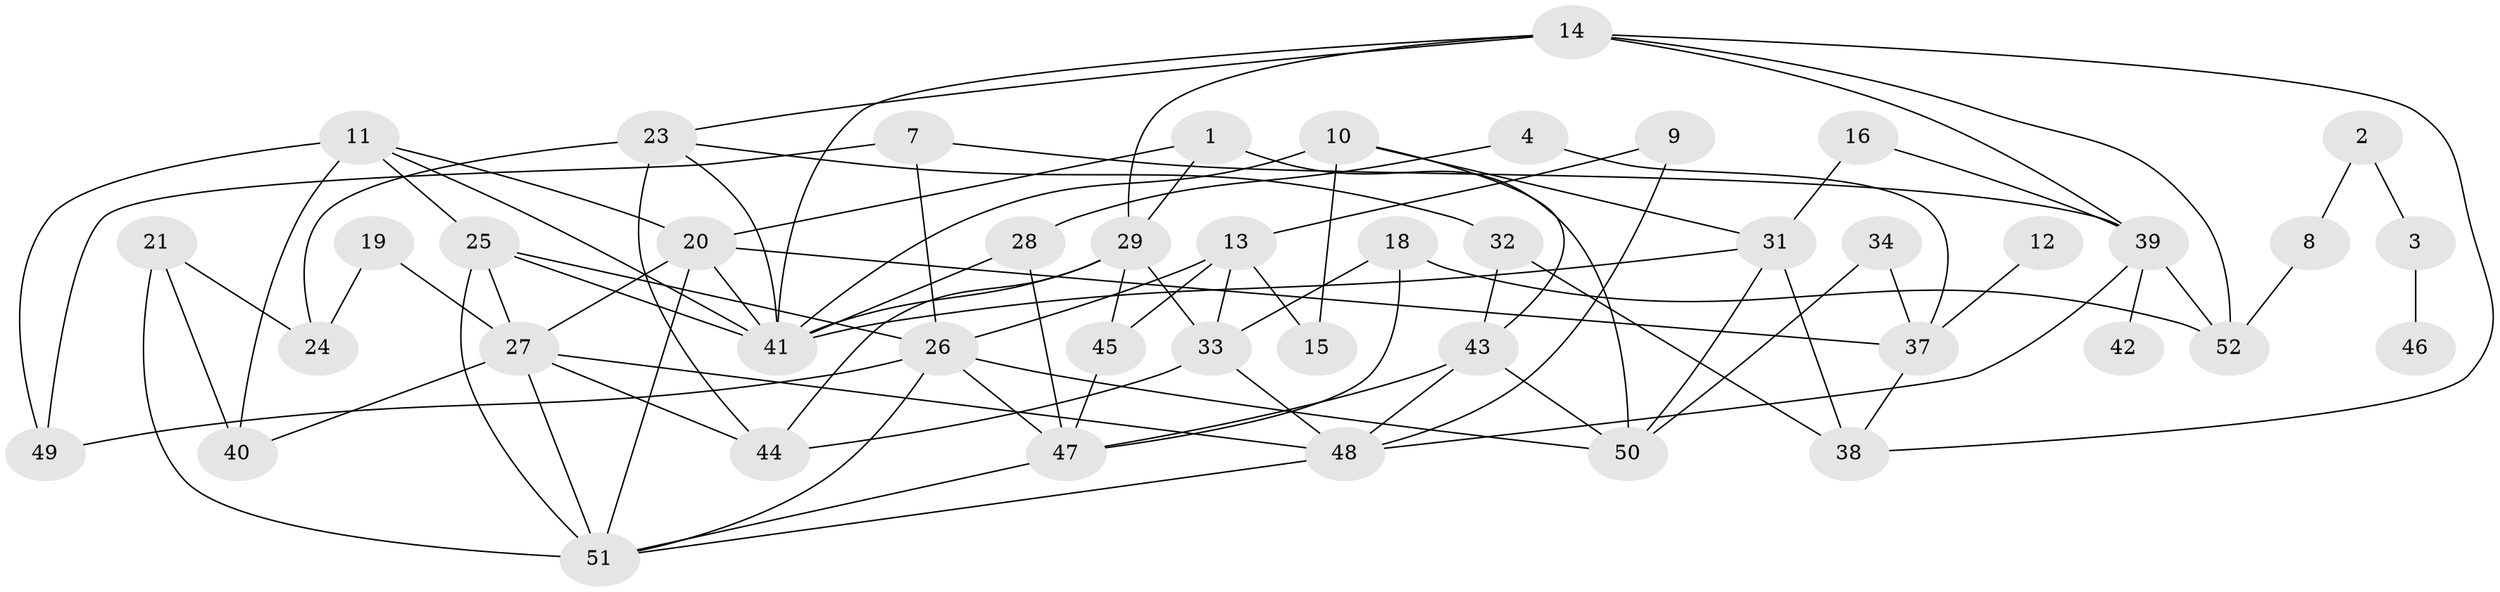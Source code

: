 // original degree distribution, {5: 0.05384615384615385, 1: 0.16923076923076924, 4: 0.16153846153846155, 2: 0.2692307692307692, 3: 0.27692307692307694, 6: 0.023076923076923078, 0: 0.038461538461538464, 7: 0.007692307692307693}
// Generated by graph-tools (version 1.1) at 2025/35/03/04/25 23:35:54]
// undirected, 45 vertices, 89 edges
graph export_dot {
  node [color=gray90,style=filled];
  1;
  2;
  3;
  4;
  7;
  8;
  9;
  10;
  11;
  12;
  13;
  14;
  15;
  16;
  18;
  19;
  20;
  21;
  23;
  24;
  25;
  26;
  27;
  28;
  29;
  31;
  32;
  33;
  34;
  37;
  38;
  39;
  40;
  41;
  42;
  43;
  44;
  45;
  46;
  47;
  48;
  49;
  50;
  51;
  52;
  1 -- 20 [weight=1.0];
  1 -- 29 [weight=1.0];
  1 -- 50 [weight=1.0];
  2 -- 3 [weight=1.0];
  2 -- 8 [weight=1.0];
  3 -- 46 [weight=1.0];
  4 -- 28 [weight=1.0];
  4 -- 37 [weight=1.0];
  7 -- 26 [weight=1.0];
  7 -- 39 [weight=1.0];
  7 -- 49 [weight=1.0];
  8 -- 52 [weight=1.0];
  9 -- 13 [weight=1.0];
  9 -- 48 [weight=1.0];
  10 -- 15 [weight=1.0];
  10 -- 31 [weight=1.0];
  10 -- 41 [weight=1.0];
  10 -- 43 [weight=1.0];
  11 -- 20 [weight=1.0];
  11 -- 25 [weight=1.0];
  11 -- 40 [weight=2.0];
  11 -- 41 [weight=1.0];
  11 -- 49 [weight=1.0];
  12 -- 37 [weight=1.0];
  13 -- 15 [weight=1.0];
  13 -- 26 [weight=1.0];
  13 -- 33 [weight=1.0];
  13 -- 45 [weight=1.0];
  14 -- 23 [weight=1.0];
  14 -- 29 [weight=1.0];
  14 -- 38 [weight=1.0];
  14 -- 39 [weight=1.0];
  14 -- 41 [weight=1.0];
  14 -- 52 [weight=1.0];
  16 -- 31 [weight=1.0];
  16 -- 39 [weight=1.0];
  18 -- 33 [weight=1.0];
  18 -- 47 [weight=1.0];
  18 -- 52 [weight=1.0];
  19 -- 24 [weight=1.0];
  19 -- 27 [weight=1.0];
  20 -- 27 [weight=1.0];
  20 -- 37 [weight=1.0];
  20 -- 41 [weight=1.0];
  20 -- 51 [weight=1.0];
  21 -- 24 [weight=1.0];
  21 -- 40 [weight=1.0];
  21 -- 51 [weight=1.0];
  23 -- 24 [weight=2.0];
  23 -- 32 [weight=1.0];
  23 -- 41 [weight=1.0];
  23 -- 44 [weight=1.0];
  25 -- 26 [weight=2.0];
  25 -- 27 [weight=1.0];
  25 -- 41 [weight=1.0];
  25 -- 51 [weight=1.0];
  26 -- 47 [weight=1.0];
  26 -- 49 [weight=1.0];
  26 -- 50 [weight=1.0];
  26 -- 51 [weight=1.0];
  27 -- 40 [weight=2.0];
  27 -- 44 [weight=1.0];
  27 -- 48 [weight=1.0];
  27 -- 51 [weight=1.0];
  28 -- 41 [weight=1.0];
  28 -- 47 [weight=1.0];
  29 -- 33 [weight=1.0];
  29 -- 41 [weight=1.0];
  29 -- 44 [weight=1.0];
  29 -- 45 [weight=1.0];
  31 -- 38 [weight=1.0];
  31 -- 41 [weight=1.0];
  31 -- 50 [weight=1.0];
  32 -- 38 [weight=1.0];
  32 -- 43 [weight=1.0];
  33 -- 44 [weight=1.0];
  33 -- 48 [weight=1.0];
  34 -- 37 [weight=1.0];
  34 -- 50 [weight=1.0];
  37 -- 38 [weight=1.0];
  39 -- 42 [weight=1.0];
  39 -- 48 [weight=1.0];
  39 -- 52 [weight=1.0];
  43 -- 47 [weight=1.0];
  43 -- 48 [weight=1.0];
  43 -- 50 [weight=2.0];
  45 -- 47 [weight=1.0];
  47 -- 51 [weight=1.0];
  48 -- 51 [weight=1.0];
}
